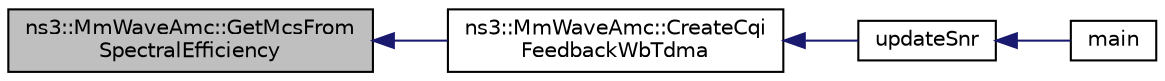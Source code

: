 digraph "ns3::MmWaveAmc::GetMcsFromSpectralEfficiency"
{
  edge [fontname="Helvetica",fontsize="10",labelfontname="Helvetica",labelfontsize="10"];
  node [fontname="Helvetica",fontsize="10",shape=record];
  rankdir="LR";
  Node1 [label="ns3::MmWaveAmc::GetMcsFrom\lSpectralEfficiency",height=0.2,width=0.4,color="black", fillcolor="grey75", style="filled", fontcolor="black"];
  Node1 -> Node2 [dir="back",color="midnightblue",fontsize="10",style="solid"];
  Node2 [label="ns3::MmWaveAmc::CreateCqi\lFeedbackWbTdma",height=0.2,width=0.4,color="black", fillcolor="white", style="filled",URL="$db/da8/classns3_1_1MmWaveAmc.html#a692293fdeba014cbaa8e316bd12a6fd0"];
  Node2 -> Node3 [dir="back",color="midnightblue",fontsize="10",style="solid"];
  Node3 [label="updateSnr",height=0.2,width=0.4,color="black", fillcolor="white", style="filled",URL="$d0/d3c/mmwave-amc-test_8cc.html#acbc789d09623d926a18a031079a40297"];
  Node3 -> Node4 [dir="back",color="midnightblue",fontsize="10",style="solid"];
  Node4 [label="main",height=0.2,width=0.4,color="black", fillcolor="white", style="filled",URL="$d0/d3c/mmwave-amc-test_8cc.html#a0ddf1224851353fc92bfbff6f499fa97"];
}
